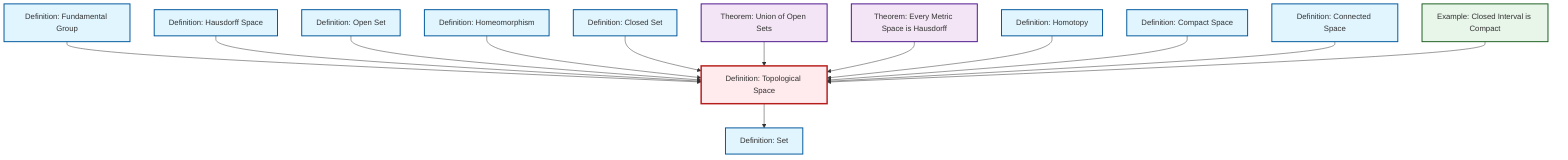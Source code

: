 graph TD
    classDef definition fill:#e1f5fe,stroke:#01579b,stroke-width:2px
    classDef theorem fill:#f3e5f5,stroke:#4a148c,stroke-width:2px
    classDef axiom fill:#fff3e0,stroke:#e65100,stroke-width:2px
    classDef example fill:#e8f5e9,stroke:#1b5e20,stroke-width:2px
    classDef current fill:#ffebee,stroke:#b71c1c,stroke-width:3px
    def-open-set["Definition: Open Set"]:::definition
    thm-union-open-sets["Theorem: Union of Open Sets"]:::theorem
    def-connected["Definition: Connected Space"]:::definition
    ex-closed-interval-compact["Example: Closed Interval is Compact"]:::example
    def-closed-set["Definition: Closed Set"]:::definition
    def-set["Definition: Set"]:::definition
    def-compact["Definition: Compact Space"]:::definition
    def-homeomorphism["Definition: Homeomorphism"]:::definition
    def-hausdorff["Definition: Hausdorff Space"]:::definition
    def-topological-space["Definition: Topological Space"]:::definition
    def-homotopy["Definition: Homotopy"]:::definition
    def-fundamental-group["Definition: Fundamental Group"]:::definition
    thm-metric-hausdorff["Theorem: Every Metric Space is Hausdorff"]:::theorem
    def-fundamental-group --> def-topological-space
    def-hausdorff --> def-topological-space
    def-open-set --> def-topological-space
    def-homeomorphism --> def-topological-space
    def-closed-set --> def-topological-space
    thm-union-open-sets --> def-topological-space
    thm-metric-hausdorff --> def-topological-space
    def-homotopy --> def-topological-space
    def-compact --> def-topological-space
    def-topological-space --> def-set
    def-connected --> def-topological-space
    ex-closed-interval-compact --> def-topological-space
    class def-topological-space current